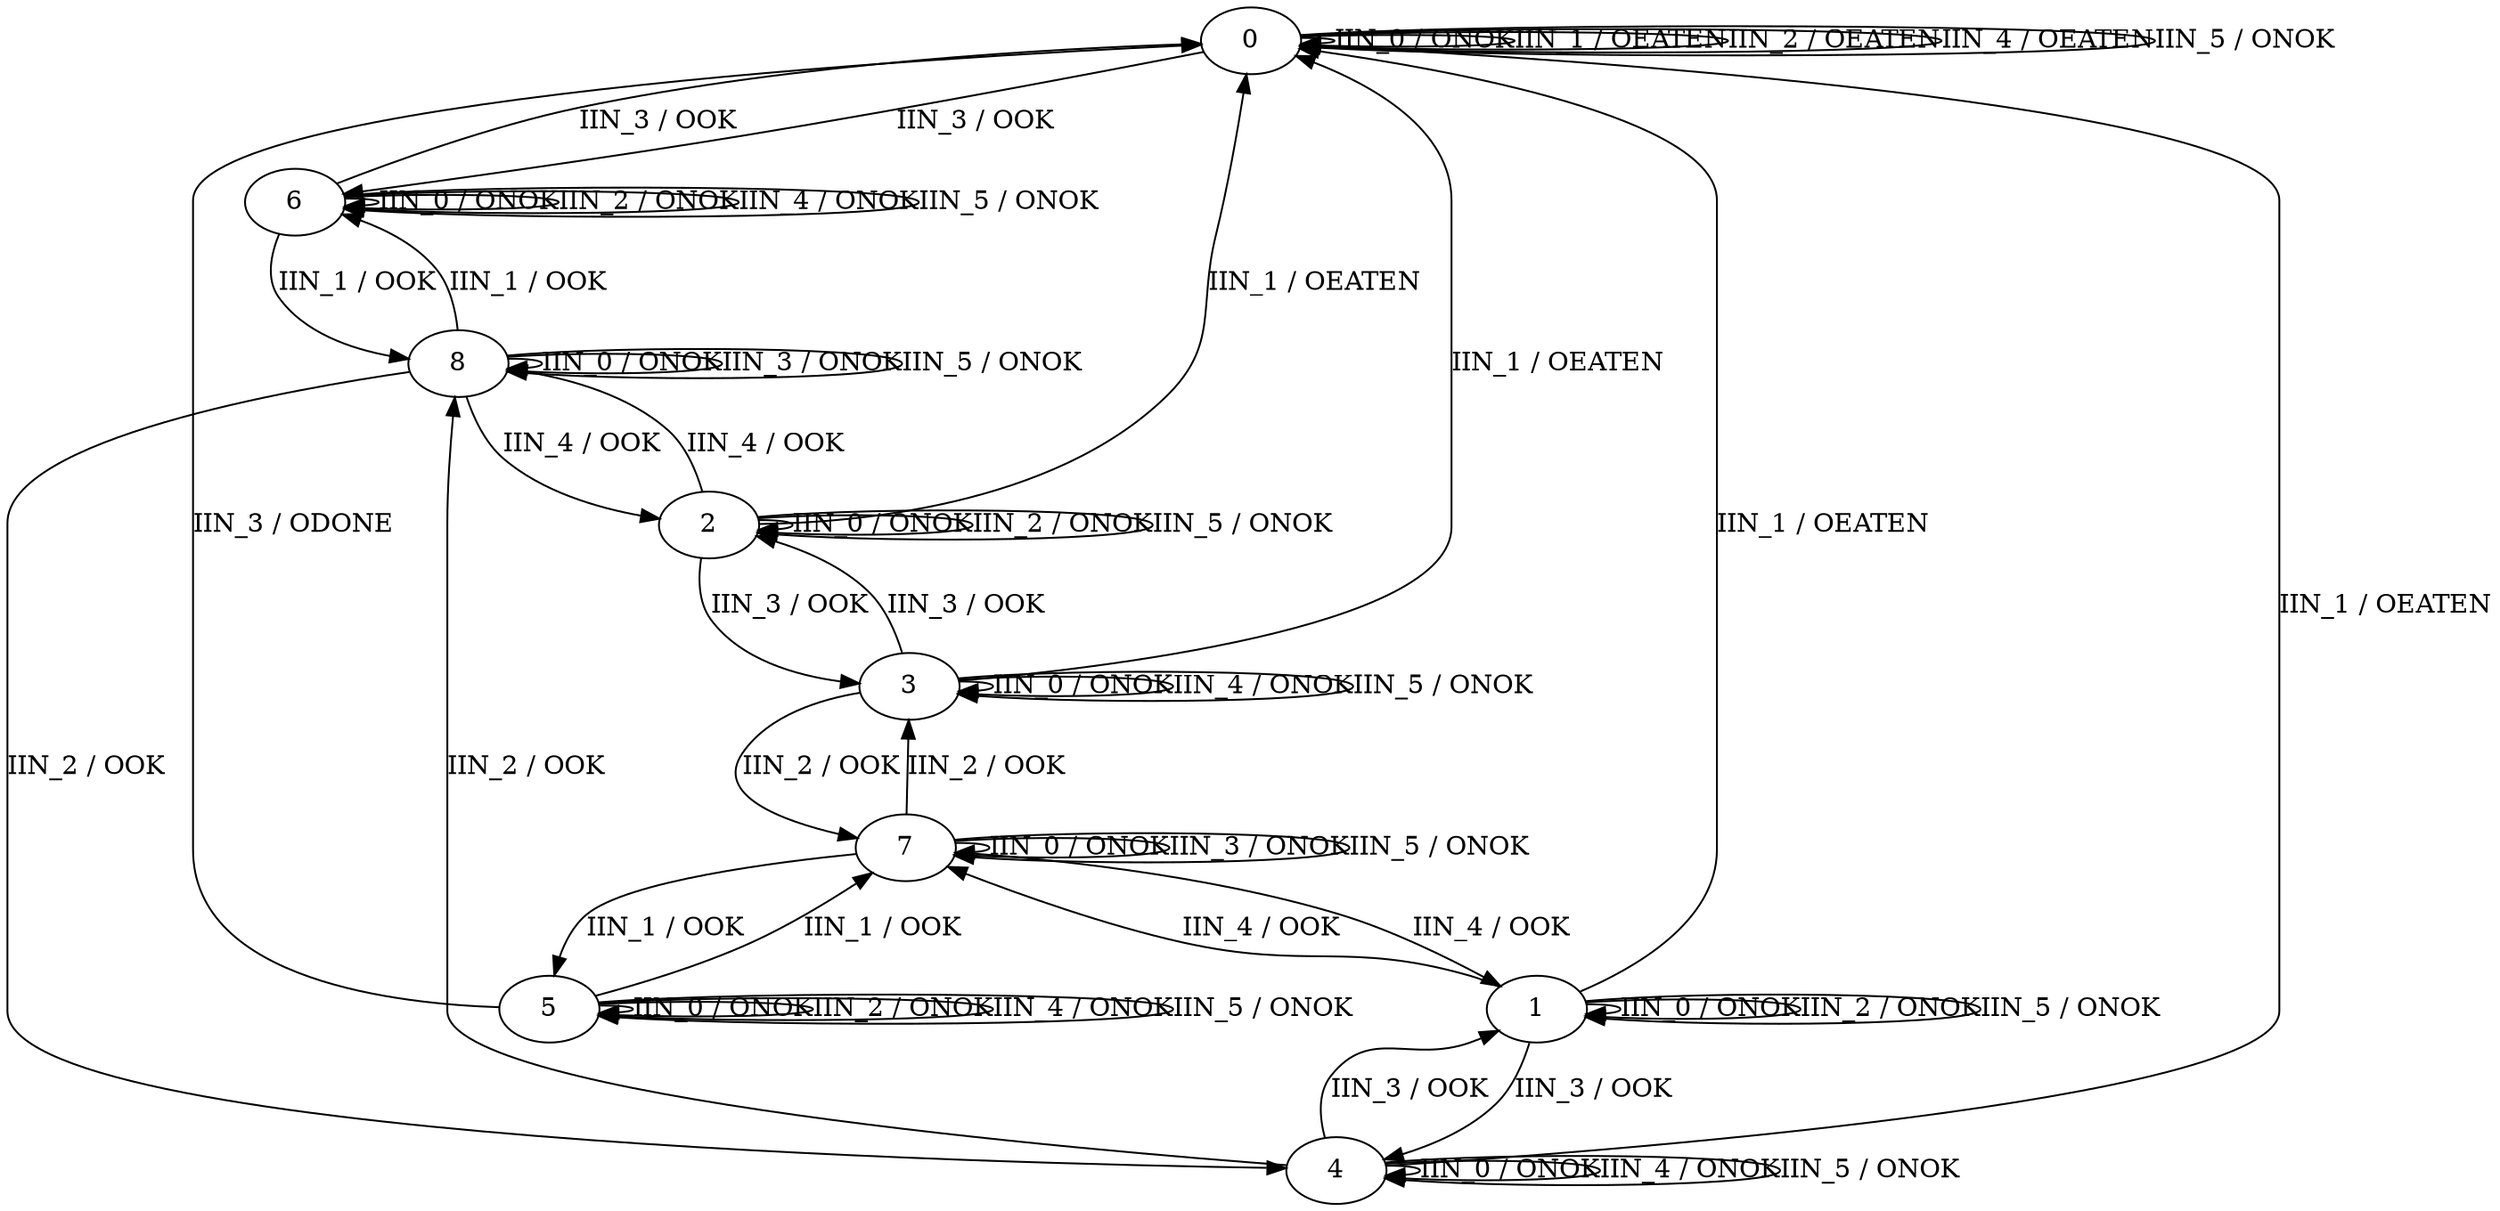 digraph {
0
1
2
3
4
5
6
7
8
0 -> 0 [label="IIN_0 / ONOK"]
0 -> 0 [label="IIN_1 / OEATEN"]
0 -> 0 [label="IIN_2 / OEATEN"]
0 -> 6 [label="IIN_3 / OOK"]
0 -> 0 [label="IIN_4 / OEATEN"]
0 -> 0 [label="IIN_5 / ONOK"]
1 -> 1 [label="IIN_0 / ONOK"]
1 -> 0 [label="IIN_1 / OEATEN"]
1 -> 1 [label="IIN_2 / ONOK"]
1 -> 4 [label="IIN_3 / OOK"]
1 -> 7 [label="IIN_4 / OOK"]
1 -> 1 [label="IIN_5 / ONOK"]
2 -> 2 [label="IIN_0 / ONOK"]
2 -> 0 [label="IIN_1 / OEATEN"]
2 -> 2 [label="IIN_2 / ONOK"]
2 -> 3 [label="IIN_3 / OOK"]
2 -> 8 [label="IIN_4 / OOK"]
2 -> 2 [label="IIN_5 / ONOK"]
3 -> 3 [label="IIN_0 / ONOK"]
3 -> 0 [label="IIN_1 / OEATEN"]
3 -> 7 [label="IIN_2 / OOK"]
3 -> 2 [label="IIN_3 / OOK"]
3 -> 3 [label="IIN_4 / ONOK"]
3 -> 3 [label="IIN_5 / ONOK"]
4 -> 4 [label="IIN_0 / ONOK"]
4 -> 0 [label="IIN_1 / OEATEN"]
4 -> 8 [label="IIN_2 / OOK"]
4 -> 1 [label="IIN_3 / OOK"]
4 -> 4 [label="IIN_4 / ONOK"]
4 -> 4 [label="IIN_5 / ONOK"]
5 -> 5 [label="IIN_0 / ONOK"]
5 -> 7 [label="IIN_1 / OOK"]
5 -> 5 [label="IIN_2 / ONOK"]
5 -> 0 [label="IIN_3 / ODONE"]
5 -> 5 [label="IIN_4 / ONOK"]
5 -> 5 [label="IIN_5 / ONOK"]
6 -> 6 [label="IIN_0 / ONOK"]
6 -> 8 [label="IIN_1 / OOK"]
6 -> 6 [label="IIN_2 / ONOK"]
6 -> 0 [label="IIN_3 / OOK"]
6 -> 6 [label="IIN_4 / ONOK"]
6 -> 6 [label="IIN_5 / ONOK"]
7 -> 7 [label="IIN_0 / ONOK"]
7 -> 5 [label="IIN_1 / OOK"]
7 -> 3 [label="IIN_2 / OOK"]
7 -> 7 [label="IIN_3 / ONOK"]
7 -> 1 [label="IIN_4 / OOK"]
7 -> 7 [label="IIN_5 / ONOK"]
8 -> 8 [label="IIN_0 / ONOK"]
8 -> 6 [label="IIN_1 / OOK"]
8 -> 4 [label="IIN_2 / OOK"]
8 -> 8 [label="IIN_3 / ONOK"]
8 -> 2 [label="IIN_4 / OOK"]
8 -> 8 [label="IIN_5 / ONOK"]
}

